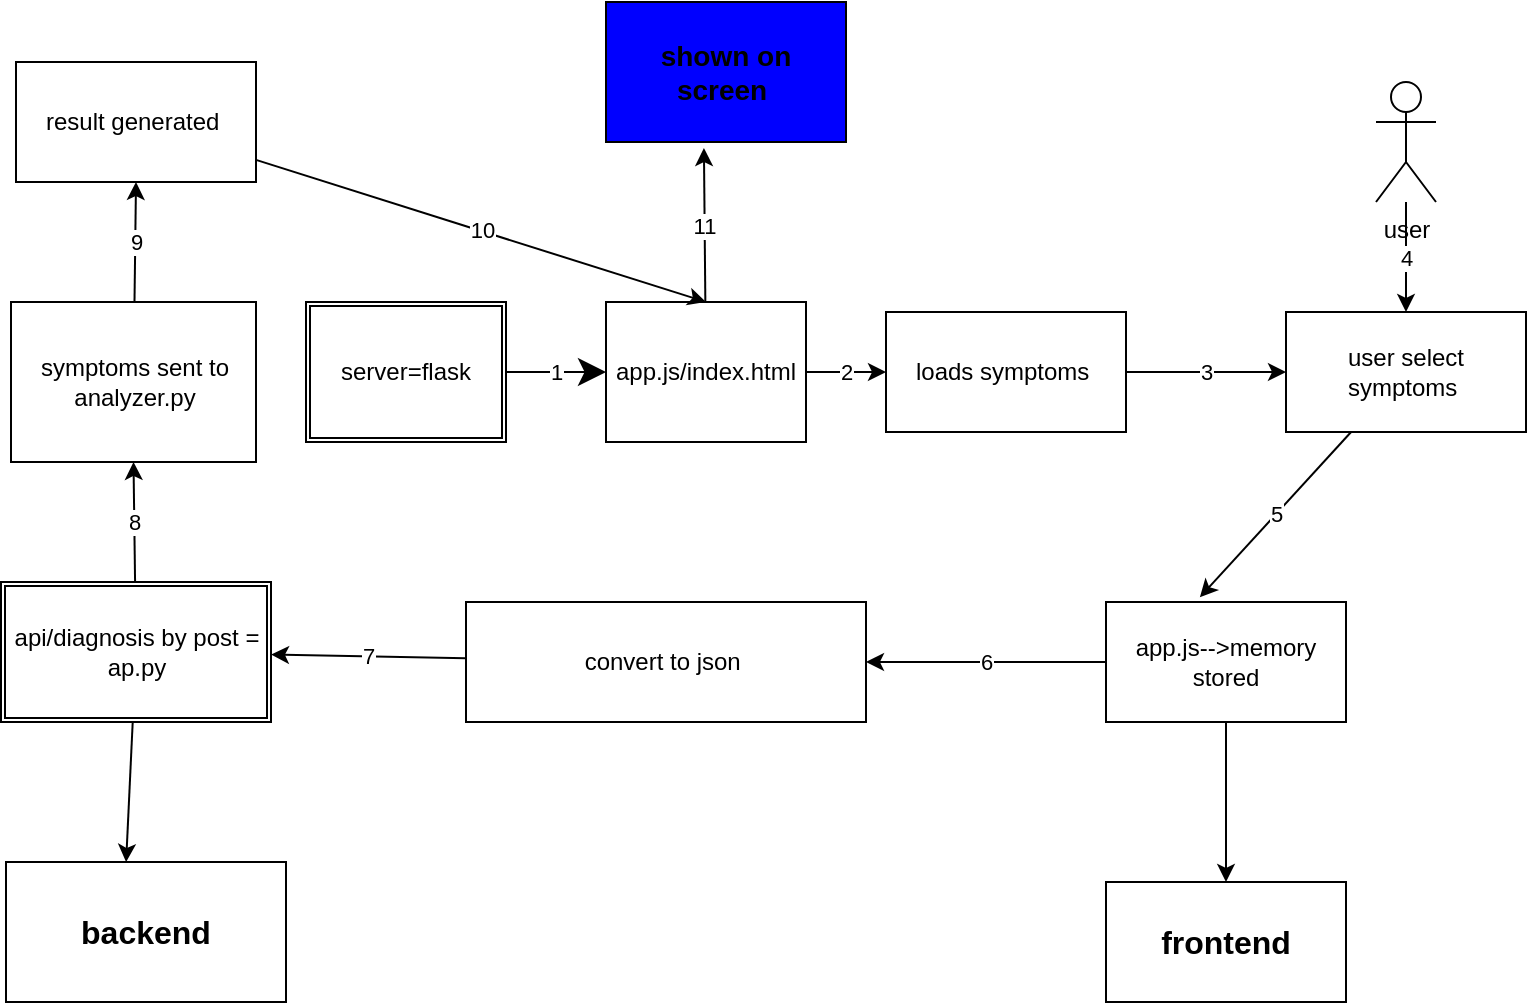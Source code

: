 <mxfile>
    <diagram id="4I9wStqqxGZZcKur9oLv" name="Page-1">
        <mxGraphModel dx="1162" dy="387" grid="1" gridSize="10" guides="1" tooltips="1" connect="1" arrows="1" fold="1" page="1" pageScale="1" pageWidth="850" pageHeight="1100" math="0" shadow="0">
            <root>
                <mxCell id="0"/>
                <mxCell id="1" parent="0"/>
                <mxCell id="7" value="1" style="edgeStyle=none;html=1;endSize=11;" parent="1" source="5" target="6" edge="1">
                    <mxGeometry relative="1" as="geometry"/>
                </mxCell>
                <mxCell id="5" value="server=flask" style="shape=ext;double=1;rounded=0;whiteSpace=wrap;html=1;" parent="1" vertex="1">
                    <mxGeometry x="170" y="160" width="100" height="70" as="geometry"/>
                </mxCell>
                <mxCell id="9" value="2" style="edgeStyle=none;html=1;" parent="1" source="6" target="8" edge="1">
                    <mxGeometry relative="1" as="geometry"/>
                </mxCell>
                <mxCell id="26" value="11" style="edgeStyle=none;html=1;entryX=0.408;entryY=1.043;entryDx=0;entryDy=0;entryPerimeter=0;" parent="1" source="6" target="25" edge="1">
                    <mxGeometry relative="1" as="geometry">
                        <mxPoint x="370" y="90" as="targetPoint"/>
                    </mxGeometry>
                </mxCell>
                <mxCell id="6" value="app.js/index.html" style="whiteSpace=wrap;html=1;rounded=0;" parent="1" vertex="1">
                    <mxGeometry x="320" y="160" width="100" height="70" as="geometry"/>
                </mxCell>
                <mxCell id="28" value="3" style="edgeStyle=none;html=1;" parent="1" source="8" target="27" edge="1">
                    <mxGeometry relative="1" as="geometry"/>
                </mxCell>
                <mxCell id="8" value="loads symptoms&amp;nbsp;" style="whiteSpace=wrap;html=1;rounded=0;" parent="1" vertex="1">
                    <mxGeometry x="460" y="165" width="120" height="60" as="geometry"/>
                </mxCell>
                <mxCell id="13" value="6" style="edgeStyle=none;html=1;" parent="1" source="10" target="12" edge="1">
                    <mxGeometry relative="1" as="geometry"/>
                </mxCell>
                <mxCell id="43" value="" style="edgeStyle=none;html=1;fontSize=18;" parent="1" source="10" target="42" edge="1">
                    <mxGeometry relative="1" as="geometry"/>
                </mxCell>
                <mxCell id="10" value="app.js--&amp;gt;memory stored" style="whiteSpace=wrap;html=1;rounded=0;" parent="1" vertex="1">
                    <mxGeometry x="570" y="310" width="120" height="60" as="geometry"/>
                </mxCell>
                <mxCell id="39" value="7" style="edgeStyle=none;html=1;" parent="1" source="12" target="16" edge="1">
                    <mxGeometry relative="1" as="geometry"/>
                </mxCell>
                <mxCell id="12" value="convert to json&amp;nbsp;" style="whiteSpace=wrap;html=1;rounded=0;" parent="1" vertex="1">
                    <mxGeometry x="250" y="310" width="200" height="60" as="geometry"/>
                </mxCell>
                <mxCell id="41" value="" style="edgeStyle=none;html=1;entryX=0.429;entryY=0;entryDx=0;entryDy=0;entryPerimeter=0;" parent="1" source="16" target="40" edge="1">
                    <mxGeometry relative="1" as="geometry">
                        <mxPoint x="80" y="430" as="targetPoint"/>
                    </mxGeometry>
                </mxCell>
                <mxCell id="16" value="api/diagnosis by post = ap.py" style="shape=ext;double=1;rounded=0;whiteSpace=wrap;html=1;" parent="1" vertex="1">
                    <mxGeometry x="17.5" y="300" width="135" height="70" as="geometry"/>
                </mxCell>
                <mxCell id="20" value="8" style="edgeStyle=none;html=1;entryX=0.5;entryY=1;entryDx=0;entryDy=0;" parent="1" source="16" target="19" edge="1">
                    <mxGeometry relative="1" as="geometry">
                        <mxPoint x="85" y="315" as="sourcePoint"/>
                        <mxPoint x="84" y="250" as="targetPoint"/>
                    </mxGeometry>
                </mxCell>
                <mxCell id="22" value="9" style="edgeStyle=none;html=1;entryX=0.5;entryY=1;entryDx=0;entryDy=0;" parent="1" source="19" target="21" edge="1">
                    <mxGeometry relative="1" as="geometry">
                        <mxPoint x="99" y="110" as="targetPoint"/>
                    </mxGeometry>
                </mxCell>
                <mxCell id="19" value="symptoms sent to analyzer.py" style="whiteSpace=wrap;html=1;rounded=0;" parent="1" vertex="1">
                    <mxGeometry x="22.5" y="160" width="122.5" height="80" as="geometry"/>
                </mxCell>
                <mxCell id="24" value="10" style="edgeStyle=none;html=1;entryX=0.5;entryY=0;entryDx=0;entryDy=0;" parent="1" source="21" target="6" edge="1">
                    <mxGeometry relative="1" as="geometry">
                        <mxPoint x="360" y="150" as="targetPoint"/>
                    </mxGeometry>
                </mxCell>
                <mxCell id="21" value="result generated&amp;nbsp;" style="whiteSpace=wrap;html=1;rounded=0;" parent="1" vertex="1">
                    <mxGeometry x="25" y="40" width="120" height="60" as="geometry"/>
                </mxCell>
                <mxCell id="25" value="&lt;b&gt;&lt;font style=&quot;font-size: 14px;&quot;&gt;shown on screen&amp;nbsp;&lt;/font&gt;&lt;/b&gt;" style="whiteSpace=wrap;html=1;rounded=0;fillColor=#0000FF;" parent="1" vertex="1">
                    <mxGeometry x="320" y="10" width="120" height="70" as="geometry"/>
                </mxCell>
                <mxCell id="29" value="5" style="edgeStyle=none;html=1;entryX=0.391;entryY=-0.039;entryDx=0;entryDy=0;entryPerimeter=0;" parent="1" source="27" target="10" edge="1">
                    <mxGeometry relative="1" as="geometry"/>
                </mxCell>
                <mxCell id="27" value="user select symptoms&amp;nbsp;" style="whiteSpace=wrap;html=1;rounded=0;" parent="1" vertex="1">
                    <mxGeometry x="660" y="165" width="120" height="60" as="geometry"/>
                </mxCell>
                <mxCell id="40" value="&lt;font size=&quot;3&quot;&gt;&lt;b&gt;backend&lt;/b&gt;&lt;/font&gt;" style="rounded=0;whiteSpace=wrap;html=1;" parent="1" vertex="1">
                    <mxGeometry x="20" y="440" width="140" height="70" as="geometry"/>
                </mxCell>
                <mxCell id="42" value="&lt;font size=&quot;3&quot;&gt;&lt;b&gt;frontend&lt;/b&gt;&lt;/font&gt;" style="whiteSpace=wrap;html=1;rounded=0;" parent="1" vertex="1">
                    <mxGeometry x="570" y="450" width="120" height="60" as="geometry"/>
                </mxCell>
                <mxCell id="46" value="4" style="edgeStyle=none;html=1;entryX=0.5;entryY=0;entryDx=0;entryDy=0;" parent="1" target="27" edge="1" source="44">
                    <mxGeometry relative="1" as="geometry">
                        <mxPoint x="720" y="140" as="sourcePoint"/>
                        <mxPoint x="727.5" y="160" as="targetPoint"/>
                        <Array as="points"/>
                    </mxGeometry>
                </mxCell>
                <mxCell id="44" value="user" style="shape=umlActor;verticalLabelPosition=bottom;verticalAlign=top;html=1;outlineConnect=0;" parent="1" vertex="1">
                    <mxGeometry x="705" y="50" width="30" height="60" as="geometry"/>
                </mxCell>
            </root>
        </mxGraphModel>
    </diagram>
</mxfile>